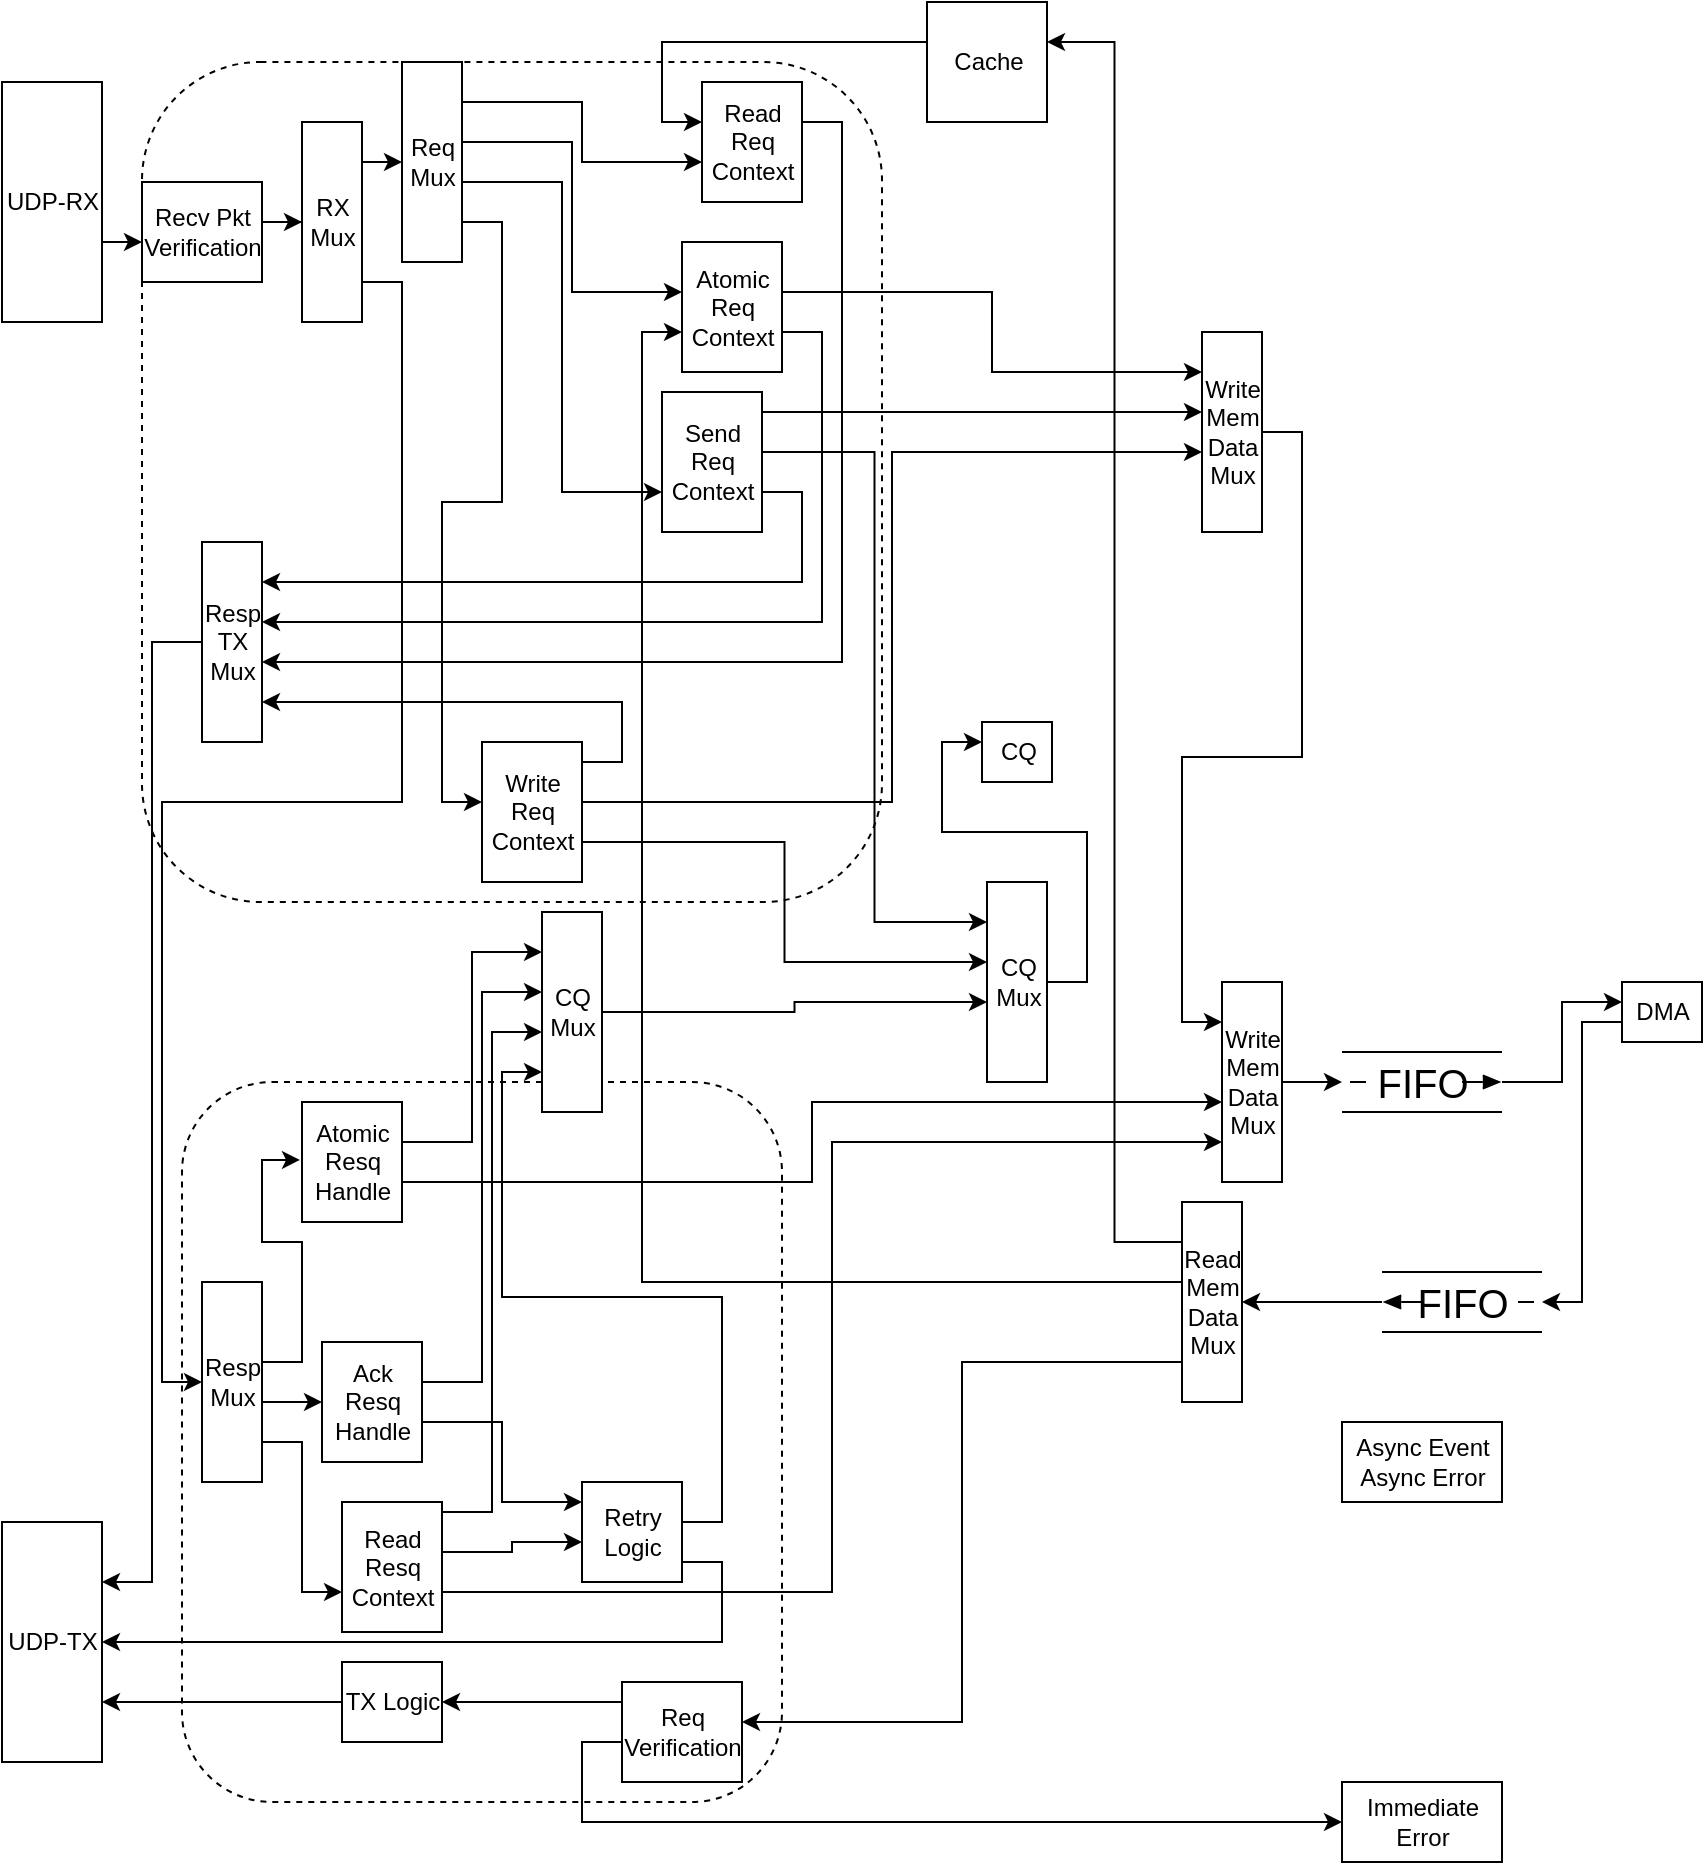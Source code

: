 <mxfile>
    <diagram id="eqRFLjsBllaio5RDTQzs" name="Page-1">
        <mxGraphModel dx="1118" dy="755" grid="1" gridSize="10" guides="1" tooltips="1" connect="1" arrows="1" fold="1" page="1" pageScale="1" pageWidth="850" pageHeight="1100" math="0" shadow="0">
            <root>
                <mxCell id="0"/>
                <mxCell id="1" parent="0"/>
                <mxCell id="10" value="" style="rounded=1;whiteSpace=wrap;html=1;dashed=1;fillColor=none;arcSize=16;" parent="1" vertex="1">
                    <mxGeometry x="70" y="70" width="370" height="420" as="geometry"/>
                </mxCell>
                <mxCell id="11" value="" style="rounded=1;whiteSpace=wrap;html=1;dashed=1;fillColor=none;" parent="1" vertex="1">
                    <mxGeometry x="90" y="580" width="300" height="360" as="geometry"/>
                </mxCell>
                <mxCell id="80" style="edgeStyle=orthogonalEdgeStyle;rounded=0;orthogonalLoop=1;jettySize=auto;html=1;exitX=0;exitY=0;exitDx=0;exitDy=20;exitPerimeter=0;entryX=0;entryY=0;entryDx=0;entryDy=30;entryPerimeter=0;" edge="1" parent="1" source="9" target="129">
                    <mxGeometry relative="1" as="geometry">
                        <mxPoint x="70" y="870" as="targetPoint"/>
                    </mxGeometry>
                </mxCell>
                <mxCell id="9" value="TX Logic" style="shadow=0;dashed=0;align=center;html=1;strokeWidth=1;shape=mxgraph.rtl.abstract.entity;container=1;collapsible=0;kind=sequential;drawPins=0;left=3;right=2;bottom=0;top=0;" parent="1" vertex="1">
                    <mxGeometry x="170" y="870" width="50" height="40" as="geometry"/>
                </mxCell>
                <mxCell id="132" style="edgeStyle=orthogonalEdgeStyle;rounded=0;orthogonalLoop=1;jettySize=auto;html=1;exitX=0;exitY=0;exitDx=50;exitDy=20;exitPerimeter=0;entryX=0;entryY=0;entryDx=30;entryDy=60;entryPerimeter=0;" edge="1" parent="1" source="12" target="130">
                    <mxGeometry relative="1" as="geometry"/>
                </mxCell>
                <mxCell id="12" value="Read&lt;br&gt;Req&lt;br&gt;Context" style="shadow=0;dashed=0;align=center;html=1;strokeWidth=1;shape=mxgraph.rtl.abstract.entity;container=1;collapsible=0;kind=sequential;drawPins=0;left=3;right=2;bottom=0;top=0;" parent="1" vertex="1">
                    <mxGeometry x="350" y="80" width="50" height="60" as="geometry"/>
                </mxCell>
                <mxCell id="27" style="edgeStyle=orthogonalEdgeStyle;rounded=0;orthogonalLoop=1;jettySize=auto;html=1;exitX=0;exitY=0;exitDx=50;exitDy=80;exitPerimeter=0;entryX=0;entryY=0;entryDx=0;entryDy=30;entryPerimeter=0;" parent="1" source="3" target="5" edge="1">
                    <mxGeometry relative="1" as="geometry"/>
                </mxCell>
                <mxCell id="103" style="edgeStyle=orthogonalEdgeStyle;rounded=0;orthogonalLoop=1;jettySize=auto;html=1;exitX=1;exitY=0.5;exitDx=0;exitDy=0;entryX=0;entryY=0;entryDx=0;entryDy=10;entryPerimeter=0;" edge="1" parent="1" source="13" target="14">
                    <mxGeometry relative="1" as="geometry"/>
                </mxCell>
                <mxCell id="13" value="FIFO" style="strokeWidth=1;html=1;shape=mxgraph.lean_mapping.fifo_sequence_flow;pointerEvents=1;fontStyle=0;fontSize=20;align=center;fillColor=none;" parent="1" vertex="1">
                    <mxGeometry x="670" y="565" width="80" height="30" as="geometry"/>
                </mxCell>
                <mxCell id="77" style="edgeStyle=orthogonalEdgeStyle;rounded=0;orthogonalLoop=1;jettySize=auto;html=1;exitX=0;exitY=0;exitDx=0;exitDy=20;exitPerimeter=0;entryX=1;entryY=0.5;entryDx=0;entryDy=0;" edge="1" parent="1" source="14" target="34">
                    <mxGeometry relative="1" as="geometry"/>
                </mxCell>
                <mxCell id="14" value="DMA" style="shadow=0;dashed=0;align=center;html=1;strokeWidth=1;shape=mxgraph.rtl.abstract.entity;container=1;collapsible=0;kind=sequential;drawPins=0;left=3;right=2;bottom=0;top=0;fillColor=none;" parent="1" vertex="1">
                    <mxGeometry x="810" y="530" width="40" height="30" as="geometry"/>
                </mxCell>
                <mxCell id="29" style="edgeStyle=orthogonalEdgeStyle;rounded=0;orthogonalLoop=1;jettySize=auto;html=1;exitX=0;exitY=0;exitDx=0;exitDy=20;exitPerimeter=0;entryX=0;entryY=0;entryDx=0;entryDy=20;entryPerimeter=0;" parent="1" source="16" target="12" edge="1">
                    <mxGeometry relative="1" as="geometry"/>
                </mxCell>
                <mxCell id="17" value="CQ" style="shadow=0;dashed=0;align=center;html=1;strokeWidth=1;shape=mxgraph.rtl.abstract.entity;container=1;collapsible=0;kind=sequential;drawPins=0;left=3;right=2;bottom=0;top=0;fillColor=none;" parent="1" vertex="1">
                    <mxGeometry x="490" y="400" width="35" height="30" as="geometry"/>
                </mxCell>
                <mxCell id="19" value="Immediate&lt;br&gt;Error" style="shadow=0;dashed=0;align=center;html=1;strokeWidth=1;shape=mxgraph.rtl.abstract.entity;container=1;collapsible=0;kind=sequential;drawPins=0;left=3;right=2;bottom=0;top=0;fillColor=none;" parent="1" vertex="1">
                    <mxGeometry x="670" y="930" width="80" height="40" as="geometry"/>
                </mxCell>
                <mxCell id="74" style="edgeStyle=orthogonalEdgeStyle;rounded=0;orthogonalLoop=1;jettySize=auto;html=1;exitX=0;exitY=0;exitDx=60;exitDy=20;exitPerimeter=0;" edge="1" parent="1" source="5" target="55">
                    <mxGeometry relative="1" as="geometry"/>
                </mxCell>
                <mxCell id="5" value="Recv Pkt&lt;br&gt;Verification" style="shadow=0;dashed=0;align=center;html=1;strokeWidth=1;shape=mxgraph.rtl.abstract.entity;container=1;collapsible=0;kind=sequential;drawPins=0;left=3;right=2;bottom=0;top=0;" parent="1" vertex="1">
                    <mxGeometry x="70" y="130" width="60" height="50" as="geometry"/>
                </mxCell>
                <mxCell id="3" value="UDP-RX" style="shadow=0;dashed=0;align=center;html=1;strokeWidth=1;shape=mxgraph.rtl.abstract.entity;container=1;collapsible=0;kind=sequential;drawPins=0;left=3;right=2;bottom=0;top=0;" parent="1" vertex="1">
                    <mxGeometry y="80" width="50" height="120" as="geometry"/>
                </mxCell>
                <mxCell id="16" value="Cache" style="shadow=0;dashed=0;align=center;html=1;strokeWidth=1;shape=mxgraph.rtl.abstract.entity;container=1;collapsible=0;kind=sequential;drawPins=0;left=3;right=2;bottom=0;top=0;fillColor=none;" parent="1" vertex="1">
                    <mxGeometry x="462.5" y="40" width="60" height="60" as="geometry"/>
                </mxCell>
                <mxCell id="99" style="edgeStyle=orthogonalEdgeStyle;rounded=0;orthogonalLoop=1;jettySize=auto;html=1;exitX=0;exitY=0;exitDx=0;exitDy=60;exitPerimeter=0;entryX=0;entryY=0;entryDx=0;entryDy=40;entryPerimeter=0;" edge="1" parent="1" source="134" target="97">
                    <mxGeometry relative="1" as="geometry">
                        <mxPoint x="370" y="285" as="sourcePoint"/>
                    </mxGeometry>
                </mxCell>
                <mxCell id="116" style="edgeStyle=orthogonalEdgeStyle;rounded=0;orthogonalLoop=1;jettySize=auto;html=1;exitX=0;exitY=0;exitDx=0;exitDy=40;exitPerimeter=0;entryX=0;entryY=0;entryDx=0;entryDy=20;entryPerimeter=0;" edge="1" parent="1" source="134" target="115">
                    <mxGeometry relative="1" as="geometry">
                        <mxPoint x="370" y="305" as="sourcePoint"/>
                    </mxGeometry>
                </mxCell>
                <mxCell id="94" style="edgeStyle=orthogonalEdgeStyle;rounded=0;orthogonalLoop=1;jettySize=auto;html=1;exitX=0;exitY=0.5;exitDx=0;exitDy=0;entryX=0;entryY=0;entryDx=30;entryDy=50;entryPerimeter=0;" edge="1" parent="1" source="34" target="93">
                    <mxGeometry relative="1" as="geometry"/>
                </mxCell>
                <mxCell id="34" value="FIFO" style="strokeWidth=1;html=1;shape=mxgraph.lean_mapping.fifo_sequence_flow;pointerEvents=1;fontStyle=0;fontSize=20;align=center;fillColor=none;flipH=1;" parent="1" vertex="1">
                    <mxGeometry x="690" y="675" width="80" height="30" as="geometry"/>
                </mxCell>
                <mxCell id="76" style="edgeStyle=orthogonalEdgeStyle;rounded=0;orthogonalLoop=1;jettySize=auto;html=1;exitX=0;exitY=0;exitDx=0;exitDy=30;exitPerimeter=0;entryX=0;entryY=0;entryDx=0;entryDy=20;entryPerimeter=0;" edge="1" parent="1" source="39" target="19">
                    <mxGeometry relative="1" as="geometry"/>
                </mxCell>
                <mxCell id="79" style="edgeStyle=orthogonalEdgeStyle;rounded=0;orthogonalLoop=1;jettySize=auto;html=1;exitX=0;exitY=0;exitDx=0;exitDy=10;exitPerimeter=0;" edge="1" parent="1" source="39" target="9">
                    <mxGeometry relative="1" as="geometry"/>
                </mxCell>
                <mxCell id="39" value="Req&lt;br&gt;Verification" style="shadow=0;dashed=0;align=center;html=1;strokeWidth=1;shape=mxgraph.rtl.abstract.entity;container=1;collapsible=0;kind=sequential;drawPins=0;left=3;right=2;bottom=0;top=0;" parent="1" vertex="1">
                    <mxGeometry x="310" y="880" width="60" height="50" as="geometry"/>
                </mxCell>
                <mxCell id="83" style="edgeStyle=orthogonalEdgeStyle;rounded=0;orthogonalLoop=1;jettySize=auto;html=1;exitX=0;exitY=0;exitDx=50;exitDy=40;exitPerimeter=0;entryX=0;entryY=0;entryDx=0;entryDy=60;entryPerimeter=0;" edge="1" parent="1" source="47" target="129">
                    <mxGeometry relative="1" as="geometry">
                        <mxPoint x="70" y="850" as="targetPoint"/>
                    </mxGeometry>
                </mxCell>
                <mxCell id="142" style="edgeStyle=orthogonalEdgeStyle;rounded=0;orthogonalLoop=1;jettySize=auto;html=1;exitX=0;exitY=0;exitDx=50;exitDy=20;exitPerimeter=0;entryX=0;entryY=0;entryDx=0;entryDy=80;entryPerimeter=0;" edge="1" parent="1" source="47" target="119">
                    <mxGeometry relative="1" as="geometry"/>
                </mxCell>
                <mxCell id="47" value="Retry&lt;br&gt;Logic" style="shadow=0;dashed=0;align=center;html=1;strokeWidth=1;shape=mxgraph.rtl.abstract.entity;container=1;collapsible=0;kind=sequential;drawPins=0;left=3;right=2;bottom=0;top=0;" parent="1" vertex="1">
                    <mxGeometry x="290" y="780" width="50" height="50" as="geometry"/>
                </mxCell>
                <mxCell id="73" style="edgeStyle=orthogonalEdgeStyle;rounded=0;orthogonalLoop=1;jettySize=auto;html=1;exitX=0;exitY=0;exitDx=30;exitDy=20;exitPerimeter=0;entryX=0;entryY=0;entryDx=0;entryDy=50;entryPerimeter=0;" edge="1" parent="1" source="55" target="56">
                    <mxGeometry relative="1" as="geometry"/>
                </mxCell>
                <mxCell id="82" style="edgeStyle=orthogonalEdgeStyle;rounded=0;orthogonalLoop=1;jettySize=auto;html=1;exitX=0;exitY=0;exitDx=30;exitDy=80;exitPerimeter=0;entryX=0;entryY=0;entryDx=0;entryDy=50;entryPerimeter=0;" edge="1" parent="1" source="55" target="81">
                    <mxGeometry relative="1" as="geometry"/>
                </mxCell>
                <mxCell id="57" style="edgeStyle=orthogonalEdgeStyle;rounded=0;orthogonalLoop=1;jettySize=auto;html=1;exitX=0;exitY=0;exitDx=30;exitDy=20;exitPerimeter=0;entryX=0;entryY=0;entryDx=0;entryDy=40;entryPerimeter=0;" edge="1" parent="1" source="56" target="12">
                    <mxGeometry relative="1" as="geometry"/>
                </mxCell>
                <mxCell id="70" style="edgeStyle=orthogonalEdgeStyle;rounded=0;orthogonalLoop=1;jettySize=auto;html=1;exitX=0;exitY=0;exitDx=30;exitDy=40;exitPerimeter=0;entryX=0;entryY=0;entryDx=50;entryDy=40;entryPerimeter=0;" edge="1" parent="1" source="56" target="133">
                    <mxGeometry relative="1" as="geometry">
                        <mxPoint x="320" y="225" as="targetPoint"/>
                    </mxGeometry>
                </mxCell>
                <mxCell id="71" style="edgeStyle=orthogonalEdgeStyle;rounded=0;orthogonalLoop=1;jettySize=auto;html=1;exitX=0;exitY=0;exitDx=30;exitDy=60;exitPerimeter=0;entryX=0;entryY=0;entryDx=50;entryDy=20;entryPerimeter=0;" edge="1" parent="1" source="56" target="134">
                    <mxGeometry relative="1" as="geometry">
                        <mxPoint x="320" y="285" as="targetPoint"/>
                    </mxGeometry>
                </mxCell>
                <mxCell id="72" style="edgeStyle=orthogonalEdgeStyle;rounded=0;orthogonalLoop=1;jettySize=auto;html=1;exitX=0;exitY=0;exitDx=30;exitDy=80;exitPerimeter=0;entryX=0;entryY=0;entryDx=50;entryDy=40;entryPerimeter=0;" edge="1" parent="1" source="56" target="135">
                    <mxGeometry relative="1" as="geometry">
                        <mxPoint x="320" y="370" as="targetPoint"/>
                    </mxGeometry>
                </mxCell>
                <mxCell id="56" value="Req&lt;br&gt;Mux" style="shadow=0;dashed=0;align=center;html=1;strokeWidth=1;shape=mxgraph.rtl.abstract.entity;container=1;collapsible=0;kind=demux;drawPins=0;left=1;right=4;bottom=0;" vertex="1" parent="1">
                    <mxGeometry x="200" y="70" width="30" height="100" as="geometry"/>
                </mxCell>
                <mxCell id="98" style="edgeStyle=orthogonalEdgeStyle;rounded=0;orthogonalLoop=1;jettySize=auto;html=1;exitX=0;exitY=0;exitDx=0;exitDy=40;exitPerimeter=0;entryX=0;entryY=0;entryDx=0;entryDy=60;entryPerimeter=0;" edge="1" parent="1" source="135" target="97">
                    <mxGeometry relative="1" as="geometry">
                        <mxPoint x="370" y="370" as="sourcePoint"/>
                    </mxGeometry>
                </mxCell>
                <mxCell id="117" style="edgeStyle=orthogonalEdgeStyle;rounded=0;orthogonalLoop=1;jettySize=auto;html=1;exitX=0;exitY=0;exitDx=0;exitDy=20;exitPerimeter=0;entryX=0;entryY=0;entryDx=0;entryDy=40;entryPerimeter=0;" edge="1" parent="1" source="135" target="115">
                    <mxGeometry relative="1" as="geometry">
                        <mxPoint x="370" y="390" as="sourcePoint"/>
                    </mxGeometry>
                </mxCell>
                <mxCell id="100" style="edgeStyle=orthogonalEdgeStyle;rounded=0;orthogonalLoop=1;jettySize=auto;html=1;exitX=0;exitY=0;exitDx=0;exitDy=40;exitPerimeter=0;entryX=0;entryY=0;entryDx=0;entryDy=20;entryPerimeter=0;" edge="1" parent="1" source="133" target="97">
                    <mxGeometry relative="1" as="geometry">
                        <mxPoint x="370" y="245" as="sourcePoint"/>
                    </mxGeometry>
                </mxCell>
                <mxCell id="75" value="Async Event&lt;br&gt;Async Error" style="shadow=0;dashed=0;align=center;html=1;strokeWidth=1;shape=mxgraph.rtl.abstract.entity;container=1;collapsible=0;kind=sequential;drawPins=0;left=3;right=2;bottom=0;top=0;fillColor=none;" vertex="1" parent="1">
                    <mxGeometry x="670" y="750" width="80" height="40" as="geometry"/>
                </mxCell>
                <mxCell id="85" style="edgeStyle=orthogonalEdgeStyle;rounded=0;orthogonalLoop=1;jettySize=auto;html=1;exitX=0;exitY=0;exitDx=30;exitDy=80;exitPerimeter=0;entryX=0;entryY=0;entryDx=50;entryDy=20;entryPerimeter=0;" edge="1" parent="1" source="81" target="126">
                    <mxGeometry relative="1" as="geometry">
                        <mxPoint x="220" y="820" as="targetPoint"/>
                    </mxGeometry>
                </mxCell>
                <mxCell id="89" style="edgeStyle=orthogonalEdgeStyle;rounded=0;orthogonalLoop=1;jettySize=auto;html=1;exitX=0;exitY=0;exitDx=30;exitDy=60;exitPerimeter=0;" edge="1" parent="1" source="81" target="88">
                    <mxGeometry relative="1" as="geometry"/>
                </mxCell>
                <mxCell id="91" style="edgeStyle=orthogonalEdgeStyle;rounded=0;orthogonalLoop=1;jettySize=auto;html=1;exitX=0;exitY=0;exitDx=30;exitDy=40;exitPerimeter=0;entryX=-0.02;entryY=0.483;entryDx=0;entryDy=0;entryPerimeter=0;" edge="1" parent="1" source="81" target="90">
                    <mxGeometry relative="1" as="geometry"/>
                </mxCell>
                <mxCell id="81" value="Resp&lt;br&gt;Mux" style="shadow=0;dashed=0;align=center;html=1;strokeWidth=1;shape=mxgraph.rtl.abstract.entity;container=1;collapsible=0;kind=demux;drawPins=0;left=1;right=4;bottom=0;" vertex="1" parent="1">
                    <mxGeometry x="100" y="680" width="30" height="100" as="geometry"/>
                </mxCell>
                <mxCell id="87" style="edgeStyle=orthogonalEdgeStyle;rounded=0;orthogonalLoop=1;jettySize=auto;html=1;exitX=0;exitY=0;exitDx=0;exitDy=40;exitPerimeter=0;entryX=0;entryY=0;entryDx=0;entryDy=30;entryPerimeter=0;" edge="1" parent="1" source="126" target="47">
                    <mxGeometry relative="1" as="geometry">
                        <mxPoint x="270" y="820" as="sourcePoint"/>
                    </mxGeometry>
                </mxCell>
                <mxCell id="105" style="edgeStyle=orthogonalEdgeStyle;rounded=0;orthogonalLoop=1;jettySize=auto;html=1;exitX=0;exitY=0;exitDx=0;exitDy=20;exitPerimeter=0;entryX=0;entryY=0;entryDx=0;entryDy=80;entryPerimeter=0;" edge="1" parent="1" source="126" target="104">
                    <mxGeometry relative="1" as="geometry">
                        <mxPoint x="320" y="680" as="sourcePoint"/>
                    </mxGeometry>
                </mxCell>
                <mxCell id="92" style="edgeStyle=orthogonalEdgeStyle;rounded=0;orthogonalLoop=1;jettySize=auto;html=1;exitX=0;exitY=0;exitDx=50;exitDy=40;exitPerimeter=0;entryX=0;entryY=0;entryDx=0;entryDy=10;entryPerimeter=0;" edge="1" parent="1" source="88" target="47">
                    <mxGeometry relative="1" as="geometry"/>
                </mxCell>
                <mxCell id="122" style="edgeStyle=orthogonalEdgeStyle;rounded=0;orthogonalLoop=1;jettySize=auto;html=1;exitX=0;exitY=0;exitDx=50;exitDy=20;exitPerimeter=0;entryX=0;entryY=0;entryDx=0;entryDy=40;entryPerimeter=0;" edge="1" parent="1" source="88" target="119">
                    <mxGeometry relative="1" as="geometry"/>
                </mxCell>
                <mxCell id="88" value="Ack&lt;br&gt;Resq&lt;br&gt;Handle" style="shadow=0;dashed=0;align=center;html=1;strokeWidth=1;shape=mxgraph.rtl.abstract.entity;container=1;collapsible=0;kind=sequential;drawPins=0;left=3;right=2;bottom=0;top=0;" vertex="1" parent="1">
                    <mxGeometry x="160" y="710" width="50" height="60" as="geometry"/>
                </mxCell>
                <mxCell id="121" style="edgeStyle=orthogonalEdgeStyle;rounded=0;orthogonalLoop=1;jettySize=auto;html=1;exitX=0;exitY=0;exitDx=50;exitDy=20;exitPerimeter=0;entryX=0;entryY=0;entryDx=0;entryDy=20;entryPerimeter=0;" edge="1" parent="1" source="90" target="119">
                    <mxGeometry relative="1" as="geometry"/>
                </mxCell>
                <mxCell id="141" style="edgeStyle=orthogonalEdgeStyle;rounded=0;orthogonalLoop=1;jettySize=auto;html=1;exitX=0;exitY=0;exitDx=50;exitDy=40;exitPerimeter=0;entryX=0;entryY=0;entryDx=0;entryDy=60;entryPerimeter=0;" edge="1" parent="1" source="90" target="104">
                    <mxGeometry relative="1" as="geometry"/>
                </mxCell>
                <mxCell id="90" value="Atomic&lt;br&gt;Resq&lt;br&gt;Handle" style="shadow=0;dashed=0;align=center;html=1;strokeWidth=1;shape=mxgraph.rtl.abstract.entity;container=1;collapsible=0;kind=sequential;drawPins=0;left=3;right=2;bottom=0;top=0;" vertex="1" parent="1">
                    <mxGeometry x="150" y="590" width="50" height="60" as="geometry"/>
                </mxCell>
                <mxCell id="95" style="edgeStyle=orthogonalEdgeStyle;rounded=0;orthogonalLoop=1;jettySize=auto;html=1;exitX=0;exitY=0;exitDx=0;exitDy=80;exitPerimeter=0;entryX=0;entryY=0;entryDx=60;entryDy=20;entryPerimeter=0;" edge="1" parent="1" source="93" target="39">
                    <mxGeometry relative="1" as="geometry"/>
                </mxCell>
                <mxCell id="96" style="edgeStyle=orthogonalEdgeStyle;rounded=0;orthogonalLoop=1;jettySize=auto;html=1;exitX=0;exitY=0;exitDx=0;exitDy=20;exitPerimeter=0;entryX=0;entryY=0;entryDx=60;entryDy=20;entryPerimeter=0;" edge="1" parent="1" source="93" target="16">
                    <mxGeometry relative="1" as="geometry"/>
                </mxCell>
                <mxCell id="128" style="edgeStyle=orthogonalEdgeStyle;rounded=0;orthogonalLoop=1;jettySize=auto;html=1;exitX=0;exitY=0;exitDx=0;exitDy=40;exitPerimeter=0;entryX=0;entryY=0;entryDx=50;entryDy=20;entryPerimeter=0;" edge="1" parent="1" source="93" target="133">
                    <mxGeometry relative="1" as="geometry">
                        <mxPoint x="370" y="225" as="targetPoint"/>
                    </mxGeometry>
                </mxCell>
                <mxCell id="93" value="Read&lt;br&gt;Mem&lt;br&gt;Data&lt;br&gt;Mux" style="shadow=0;dashed=0;align=center;html=1;strokeWidth=1;shape=mxgraph.rtl.abstract.entity;container=1;collapsible=0;kind=mux;drawPins=0;left=4;right=1;bottom=0;" vertex="1" parent="1">
                    <mxGeometry x="590" y="640" width="30" height="100" as="geometry"/>
                </mxCell>
                <mxCell id="108" style="edgeStyle=orthogonalEdgeStyle;rounded=0;orthogonalLoop=1;jettySize=auto;html=1;exitX=0;exitY=0;exitDx=30;exitDy=50;exitPerimeter=0;entryX=0;entryY=0;entryDx=0;entryDy=20;entryPerimeter=0;" edge="1" parent="1" source="97" target="104">
                    <mxGeometry relative="1" as="geometry"/>
                </mxCell>
                <mxCell id="97" value="Write&lt;br&gt;Mem&lt;br&gt;Data&lt;br&gt;Mux" style="shadow=0;dashed=0;align=center;html=1;strokeWidth=1;shape=mxgraph.rtl.abstract.entity;container=1;collapsible=0;kind=mux;drawPins=0;left=4;right=1;bottom=0;" vertex="1" parent="1">
                    <mxGeometry x="600" y="205" width="30" height="100" as="geometry"/>
                </mxCell>
                <mxCell id="109" style="edgeStyle=orthogonalEdgeStyle;rounded=0;orthogonalLoop=1;jettySize=auto;html=1;exitX=0;exitY=0;exitDx=30;exitDy=50;exitPerimeter=0;entryX=0;entryY=0.5;entryDx=0;entryDy=0;" edge="1" parent="1" source="104" target="13">
                    <mxGeometry relative="1" as="geometry"/>
                </mxCell>
                <mxCell id="104" value="Write&lt;br&gt;Mem&lt;br&gt;Data&lt;br&gt;Mux" style="shadow=0;dashed=0;align=center;html=1;strokeWidth=1;shape=mxgraph.rtl.abstract.entity;container=1;collapsible=0;kind=mux;drawPins=0;left=4;right=1;bottom=0;" vertex="1" parent="1">
                    <mxGeometry x="610" y="530" width="30" height="100" as="geometry"/>
                </mxCell>
                <mxCell id="120" style="edgeStyle=orthogonalEdgeStyle;rounded=0;orthogonalLoop=1;jettySize=auto;html=1;exitX=0;exitY=0;exitDx=30;exitDy=50;exitPerimeter=0;entryX=0;entryY=0;entryDx=0;entryDy=10;entryPerimeter=0;" edge="1" parent="1" source="115" target="17">
                    <mxGeometry relative="1" as="geometry"/>
                </mxCell>
                <mxCell id="115" value="CQ&lt;br&gt;Mux" style="shadow=0;dashed=0;align=center;html=1;strokeWidth=1;shape=mxgraph.rtl.abstract.entity;container=1;collapsible=0;kind=mux;drawPins=0;left=4;right=1;bottom=0;" vertex="1" parent="1">
                    <mxGeometry x="492.5" y="480" width="30" height="100" as="geometry"/>
                </mxCell>
                <mxCell id="123" style="edgeStyle=orthogonalEdgeStyle;rounded=0;orthogonalLoop=1;jettySize=auto;html=1;exitX=0;exitY=0;exitDx=30;exitDy=50;exitPerimeter=0;entryX=0;entryY=0;entryDx=0;entryDy=60;entryPerimeter=0;" edge="1" parent="1" source="119" target="115">
                    <mxGeometry relative="1" as="geometry"/>
                </mxCell>
                <mxCell id="119" value="CQ&lt;br&gt;Mux" style="shadow=0;dashed=0;align=center;html=1;strokeWidth=1;shape=mxgraph.rtl.abstract.entity;container=1;collapsible=0;kind=mux;drawPins=0;left=4;right=1;bottom=0;" vertex="1" parent="1">
                    <mxGeometry x="270" y="495" width="30" height="100" as="geometry"/>
                </mxCell>
                <mxCell id="127" style="edgeStyle=orthogonalEdgeStyle;rounded=0;orthogonalLoop=1;jettySize=auto;html=1;exitX=0;exitY=0;exitDx=0;exitDy=60;exitPerimeter=0;entryX=0;entryY=0;entryDx=0;entryDy=60;entryPerimeter=0;" edge="1" parent="1" source="126" target="119">
                    <mxGeometry relative="1" as="geometry"/>
                </mxCell>
                <mxCell id="126" value="Read&lt;br&gt;Resq&lt;br&gt;Context" style="shadow=0;dashed=0;align=center;html=1;strokeWidth=1;shape=mxgraph.rtl.abstract.entity;container=1;collapsible=0;kind=sequential;drawPins=0;left=3;right=2;bottom=0;top=0;direction=west;" vertex="1" parent="1">
                    <mxGeometry x="170" y="790" width="50" height="65" as="geometry"/>
                </mxCell>
                <mxCell id="129" value="UDP-TX" style="shadow=0;dashed=0;align=center;html=1;strokeWidth=1;shape=mxgraph.rtl.abstract.entity;container=1;collapsible=0;kind=sequential;drawPins=0;left=3;right=2;bottom=0;top=0;direction=west;" vertex="1" parent="1">
                    <mxGeometry y="800" width="50" height="120" as="geometry"/>
                </mxCell>
                <mxCell id="131" style="edgeStyle=orthogonalEdgeStyle;rounded=0;orthogonalLoop=1;jettySize=auto;html=1;exitX=0;exitY=0;exitDx=0;exitDy=50;exitPerimeter=0;entryX=0;entryY=0;entryDx=0;entryDy=90;entryPerimeter=0;" edge="1" parent="1" source="130" target="129">
                    <mxGeometry relative="1" as="geometry"/>
                </mxCell>
                <mxCell id="130" value="Resp&lt;br&gt;TX&lt;br&gt;Mux" style="shadow=0;dashed=0;align=center;html=1;strokeWidth=1;shape=mxgraph.rtl.abstract.entity;container=1;collapsible=0;kind=demux;drawPins=0;left=1;right=4;bottom=0;" vertex="1" parent="1">
                    <mxGeometry x="100" y="310" width="30" height="100" as="geometry"/>
                </mxCell>
                <mxCell id="137" style="edgeStyle=orthogonalEdgeStyle;rounded=0;orthogonalLoop=1;jettySize=auto;html=1;exitX=0;exitY=0;exitDx=0;exitDy=20;exitPerimeter=0;entryX=0;entryY=0;entryDx=30;entryDy=40;entryPerimeter=0;" edge="1" parent="1" source="133" target="130">
                    <mxGeometry relative="1" as="geometry"/>
                </mxCell>
                <mxCell id="133" value="Atomic&lt;br&gt;Req&lt;br&gt;Context" style="shadow=0;dashed=0;align=center;html=1;strokeWidth=1;shape=mxgraph.rtl.abstract.entity;container=1;collapsible=0;kind=sequential;drawPins=0;left=3;right=2;bottom=0;top=0;direction=west;" vertex="1" parent="1">
                    <mxGeometry x="340" y="160" width="50" height="65" as="geometry"/>
                </mxCell>
                <mxCell id="136" style="edgeStyle=orthogonalEdgeStyle;rounded=0;orthogonalLoop=1;jettySize=auto;html=1;exitX=0;exitY=0;exitDx=0;exitDy=60;exitPerimeter=0;entryX=0;entryY=0;entryDx=30;entryDy=80;entryPerimeter=0;" edge="1" parent="1" source="135" target="130">
                    <mxGeometry relative="1" as="geometry"/>
                </mxCell>
                <mxCell id="135" value="Write&lt;br&gt;Req&lt;br&gt;Context" style="shadow=0;dashed=0;align=center;html=1;strokeWidth=1;shape=mxgraph.rtl.abstract.entity;container=1;collapsible=0;kind=sequential;drawPins=0;left=3;right=2;bottom=0;top=0;direction=west;" vertex="1" parent="1">
                    <mxGeometry x="240" y="410" width="50" height="70" as="geometry"/>
                </mxCell>
                <mxCell id="139" style="edgeStyle=orthogonalEdgeStyle;rounded=0;orthogonalLoop=1;jettySize=auto;html=1;exitX=0;exitY=0;exitDx=0;exitDy=20;exitPerimeter=0;entryX=0;entryY=0;entryDx=30;entryDy=20;entryPerimeter=0;" edge="1" parent="1" source="134" target="130">
                    <mxGeometry relative="1" as="geometry"/>
                </mxCell>
                <mxCell id="134" value="Send&lt;br&gt;Req&lt;br&gt;Context" style="shadow=0;dashed=0;align=center;html=1;strokeWidth=1;shape=mxgraph.rtl.abstract.entity;container=1;collapsible=0;kind=sequential;drawPins=0;left=3;right=2;bottom=0;top=0;direction=west;" vertex="1" parent="1">
                    <mxGeometry x="330" y="235" width="50" height="70" as="geometry"/>
                </mxCell>
                <mxCell id="55" value="RX&lt;br&gt;Mux" style="shadow=0;dashed=0;align=center;html=1;strokeWidth=1;shape=mxgraph.rtl.abstract.entity;container=1;collapsible=0;kind=demux;drawPins=0;left=1;right=4;bottom=0;" vertex="1" parent="1">
                    <mxGeometry x="150" y="100" width="30" height="100" as="geometry"/>
                </mxCell>
            </root>
        </mxGraphModel>
    </diagram>
</mxfile>